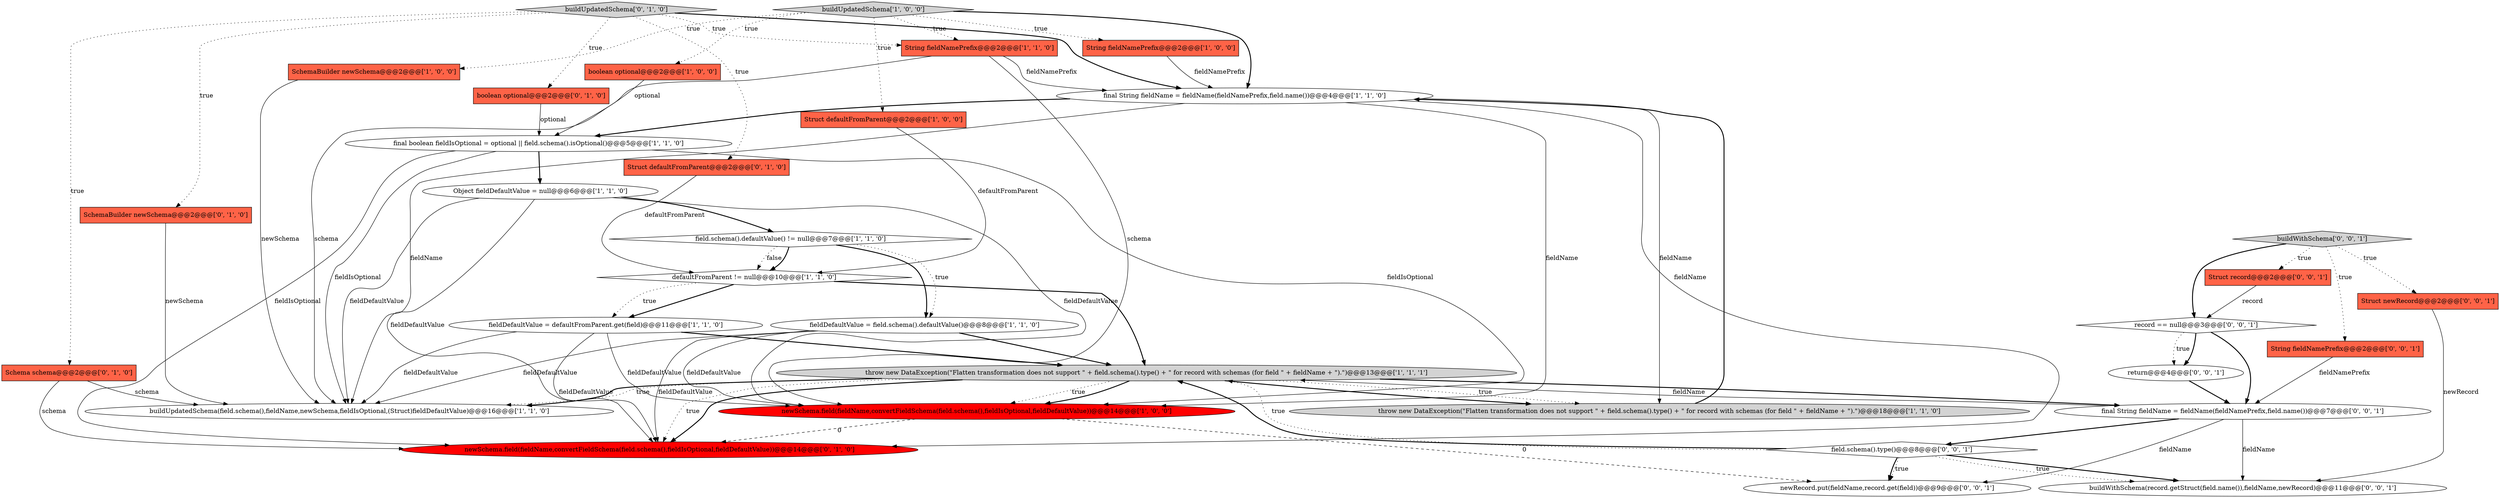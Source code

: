 digraph {
12 [style = filled, label = "String fieldNamePrefix@@@2@@@['1', '0', '0']", fillcolor = tomato, shape = box image = "AAA0AAABBB1BBB"];
17 [style = filled, label = "boolean optional@@@2@@@['0', '1', '0']", fillcolor = tomato, shape = box image = "AAA0AAABBB2BBB"];
23 [style = filled, label = "return@@@4@@@['0', '0', '1']", fillcolor = white, shape = ellipse image = "AAA0AAABBB3BBB"];
21 [style = filled, label = "newSchema.field(fieldName,convertFieldSchema(field.schema(),fieldIsOptional,fieldDefaultValue))@@@14@@@['0', '1', '0']", fillcolor = red, shape = ellipse image = "AAA1AAABBB2BBB"];
7 [style = filled, label = "boolean optional@@@2@@@['1', '0', '0']", fillcolor = tomato, shape = box image = "AAA0AAABBB1BBB"];
10 [style = filled, label = "throw new DataException(\"Flatten transformation does not support \" + field.schema().type() + \" for record with schemas (for field \" + fieldName + \").\")@@@18@@@['1', '1', '0']", fillcolor = lightgray, shape = ellipse image = "AAA0AAABBB1BBB"];
20 [style = filled, label = "Schema schema@@@2@@@['0', '1', '0']", fillcolor = tomato, shape = box image = "AAA0AAABBB2BBB"];
14 [style = filled, label = "field.schema().defaultValue() != null@@@7@@@['1', '1', '0']", fillcolor = white, shape = diamond image = "AAA0AAABBB1BBB"];
9 [style = filled, label = "SchemaBuilder newSchema@@@2@@@['1', '0', '0']", fillcolor = tomato, shape = box image = "AAA0AAABBB1BBB"];
28 [style = filled, label = "String fieldNamePrefix@@@2@@@['0', '0', '1']", fillcolor = tomato, shape = box image = "AAA0AAABBB3BBB"];
32 [style = filled, label = "buildWithSchema['0', '0', '1']", fillcolor = lightgray, shape = diamond image = "AAA0AAABBB3BBB"];
29 [style = filled, label = "field.schema().type()@@@8@@@['0', '0', '1']", fillcolor = white, shape = diamond image = "AAA0AAABBB3BBB"];
11 [style = filled, label = "Struct defaultFromParent@@@2@@@['1', '0', '0']", fillcolor = tomato, shape = box image = "AAA0AAABBB1BBB"];
25 [style = filled, label = "record == null@@@3@@@['0', '0', '1']", fillcolor = white, shape = diamond image = "AAA0AAABBB3BBB"];
15 [style = filled, label = "fieldDefaultValue = defaultFromParent.get(field)@@@11@@@['1', '1', '0']", fillcolor = white, shape = ellipse image = "AAA0AAABBB1BBB"];
6 [style = filled, label = "final boolean fieldIsOptional = optional || field.schema().isOptional()@@@5@@@['1', '1', '0']", fillcolor = white, shape = ellipse image = "AAA0AAABBB1BBB"];
0 [style = filled, label = "defaultFromParent != null@@@10@@@['1', '1', '0']", fillcolor = white, shape = diamond image = "AAA0AAABBB1BBB"];
18 [style = filled, label = "buildUpdatedSchema['0', '1', '0']", fillcolor = lightgray, shape = diamond image = "AAA0AAABBB2BBB"];
19 [style = filled, label = "Struct defaultFromParent@@@2@@@['0', '1', '0']", fillcolor = tomato, shape = box image = "AAA0AAABBB2BBB"];
4 [style = filled, label = "final String fieldName = fieldName(fieldNamePrefix,field.name())@@@4@@@['1', '1', '0']", fillcolor = white, shape = ellipse image = "AAA0AAABBB1BBB"];
26 [style = filled, label = "final String fieldName = fieldName(fieldNamePrefix,field.name())@@@7@@@['0', '0', '1']", fillcolor = white, shape = ellipse image = "AAA0AAABBB3BBB"];
5 [style = filled, label = "newSchema.field(fieldName,convertFieldSchema(field.schema(),fieldIsOptional,fieldDefaultValue))@@@14@@@['1', '0', '0']", fillcolor = red, shape = ellipse image = "AAA1AAABBB1BBB"];
30 [style = filled, label = "Struct newRecord@@@2@@@['0', '0', '1']", fillcolor = tomato, shape = box image = "AAA0AAABBB3BBB"];
2 [style = filled, label = "throw new DataException(\"Flatten transformation does not support \" + field.schema().type() + \" for record with schemas (for field \" + fieldName + \").\")@@@13@@@['1', '1', '1']", fillcolor = lightgray, shape = ellipse image = "AAA0AAABBB1BBB"];
24 [style = filled, label = "Struct record@@@2@@@['0', '0', '1']", fillcolor = tomato, shape = box image = "AAA0AAABBB3BBB"];
1 [style = filled, label = "buildUpdatedSchema(field.schema(),fieldName,newSchema,fieldIsOptional,(Struct)fieldDefaultValue)@@@16@@@['1', '1', '0']", fillcolor = white, shape = ellipse image = "AAA0AAABBB1BBB"];
3 [style = filled, label = "buildUpdatedSchema['1', '0', '0']", fillcolor = lightgray, shape = diamond image = "AAA0AAABBB1BBB"];
27 [style = filled, label = "buildWithSchema(record.getStruct(field.name()),fieldName,newRecord)@@@11@@@['0', '0', '1']", fillcolor = white, shape = ellipse image = "AAA0AAABBB3BBB"];
16 [style = filled, label = "String fieldNamePrefix@@@2@@@['1', '1', '0']", fillcolor = tomato, shape = box image = "AAA0AAABBB1BBB"];
22 [style = filled, label = "SchemaBuilder newSchema@@@2@@@['0', '1', '0']", fillcolor = tomato, shape = box image = "AAA0AAABBB2BBB"];
31 [style = filled, label = "newRecord.put(fieldName,record.get(field))@@@9@@@['0', '0', '1']", fillcolor = white, shape = ellipse image = "AAA0AAABBB3BBB"];
13 [style = filled, label = "Object fieldDefaultValue = null@@@6@@@['1', '1', '0']", fillcolor = white, shape = ellipse image = "AAA0AAABBB1BBB"];
8 [style = filled, label = "fieldDefaultValue = field.schema().defaultValue()@@@8@@@['1', '1', '0']", fillcolor = white, shape = ellipse image = "AAA0AAABBB1BBB"];
32->28 [style = dotted, label="true"];
20->1 [style = solid, label="schema"];
2->26 [style = bold, label=""];
29->2 [style = dotted, label="true"];
12->4 [style = solid, label="fieldNamePrefix"];
18->20 [style = dotted, label="true"];
3->4 [style = bold, label=""];
0->15 [style = bold, label=""];
29->2 [style = bold, label=""];
14->0 [style = dotted, label="false"];
32->25 [style = bold, label=""];
32->30 [style = dotted, label="true"];
9->1 [style = solid, label="newSchema"];
6->5 [style = solid, label="fieldIsOptional"];
4->5 [style = solid, label="fieldName"];
22->1 [style = solid, label="newSchema"];
13->14 [style = bold, label=""];
2->10 [style = dotted, label="true"];
3->7 [style = dotted, label="true"];
32->24 [style = dotted, label="true"];
15->1 [style = solid, label="fieldDefaultValue"];
18->16 [style = dotted, label="true"];
28->26 [style = solid, label="fieldNamePrefix"];
2->21 [style = dotted, label="true"];
13->5 [style = solid, label="fieldDefaultValue"];
20->21 [style = solid, label="schema"];
29->27 [style = bold, label=""];
18->4 [style = bold, label=""];
2->21 [style = bold, label=""];
8->21 [style = solid, label="fieldDefaultValue"];
25->26 [style = bold, label=""];
14->8 [style = bold, label=""];
18->17 [style = dotted, label="true"];
25->23 [style = dotted, label="true"];
6->1 [style = solid, label="fieldIsOptional"];
26->2 [style = solid, label="fieldName"];
2->1 [style = bold, label=""];
16->5 [style = solid, label="schema"];
18->19 [style = dotted, label="true"];
4->10 [style = solid, label="fieldName"];
3->9 [style = dotted, label="true"];
24->25 [style = solid, label="record"];
2->10 [style = bold, label=""];
26->27 [style = solid, label="fieldName"];
6->21 [style = solid, label="fieldIsOptional"];
8->2 [style = bold, label=""];
15->21 [style = solid, label="fieldDefaultValue"];
6->13 [style = bold, label=""];
14->8 [style = dotted, label="true"];
5->31 [style = dashed, label="0"];
8->1 [style = solid, label="fieldDefaultValue"];
5->21 [style = dashed, label="0"];
16->4 [style = solid, label="fieldNamePrefix"];
2->5 [style = dotted, label="true"];
4->21 [style = solid, label="fieldName"];
26->31 [style = solid, label="fieldName"];
2->5 [style = bold, label=""];
18->22 [style = dotted, label="true"];
3->11 [style = dotted, label="true"];
15->2 [style = bold, label=""];
15->5 [style = solid, label="fieldDefaultValue"];
4->6 [style = bold, label=""];
25->23 [style = bold, label=""];
0->15 [style = dotted, label="true"];
29->27 [style = dotted, label="true"];
26->29 [style = bold, label=""];
29->31 [style = bold, label=""];
0->2 [style = bold, label=""];
8->5 [style = solid, label="fieldDefaultValue"];
23->26 [style = bold, label=""];
4->1 [style = solid, label="fieldName"];
11->0 [style = solid, label="defaultFromParent"];
13->1 [style = solid, label="fieldDefaultValue"];
17->6 [style = solid, label="optional"];
30->27 [style = solid, label="newRecord"];
7->6 [style = solid, label="optional"];
19->0 [style = solid, label="defaultFromParent"];
14->0 [style = bold, label=""];
2->1 [style = dotted, label="true"];
16->1 [style = solid, label="schema"];
3->12 [style = dotted, label="true"];
10->4 [style = bold, label=""];
13->21 [style = solid, label="fieldDefaultValue"];
3->16 [style = dotted, label="true"];
29->31 [style = dotted, label="true"];
}
